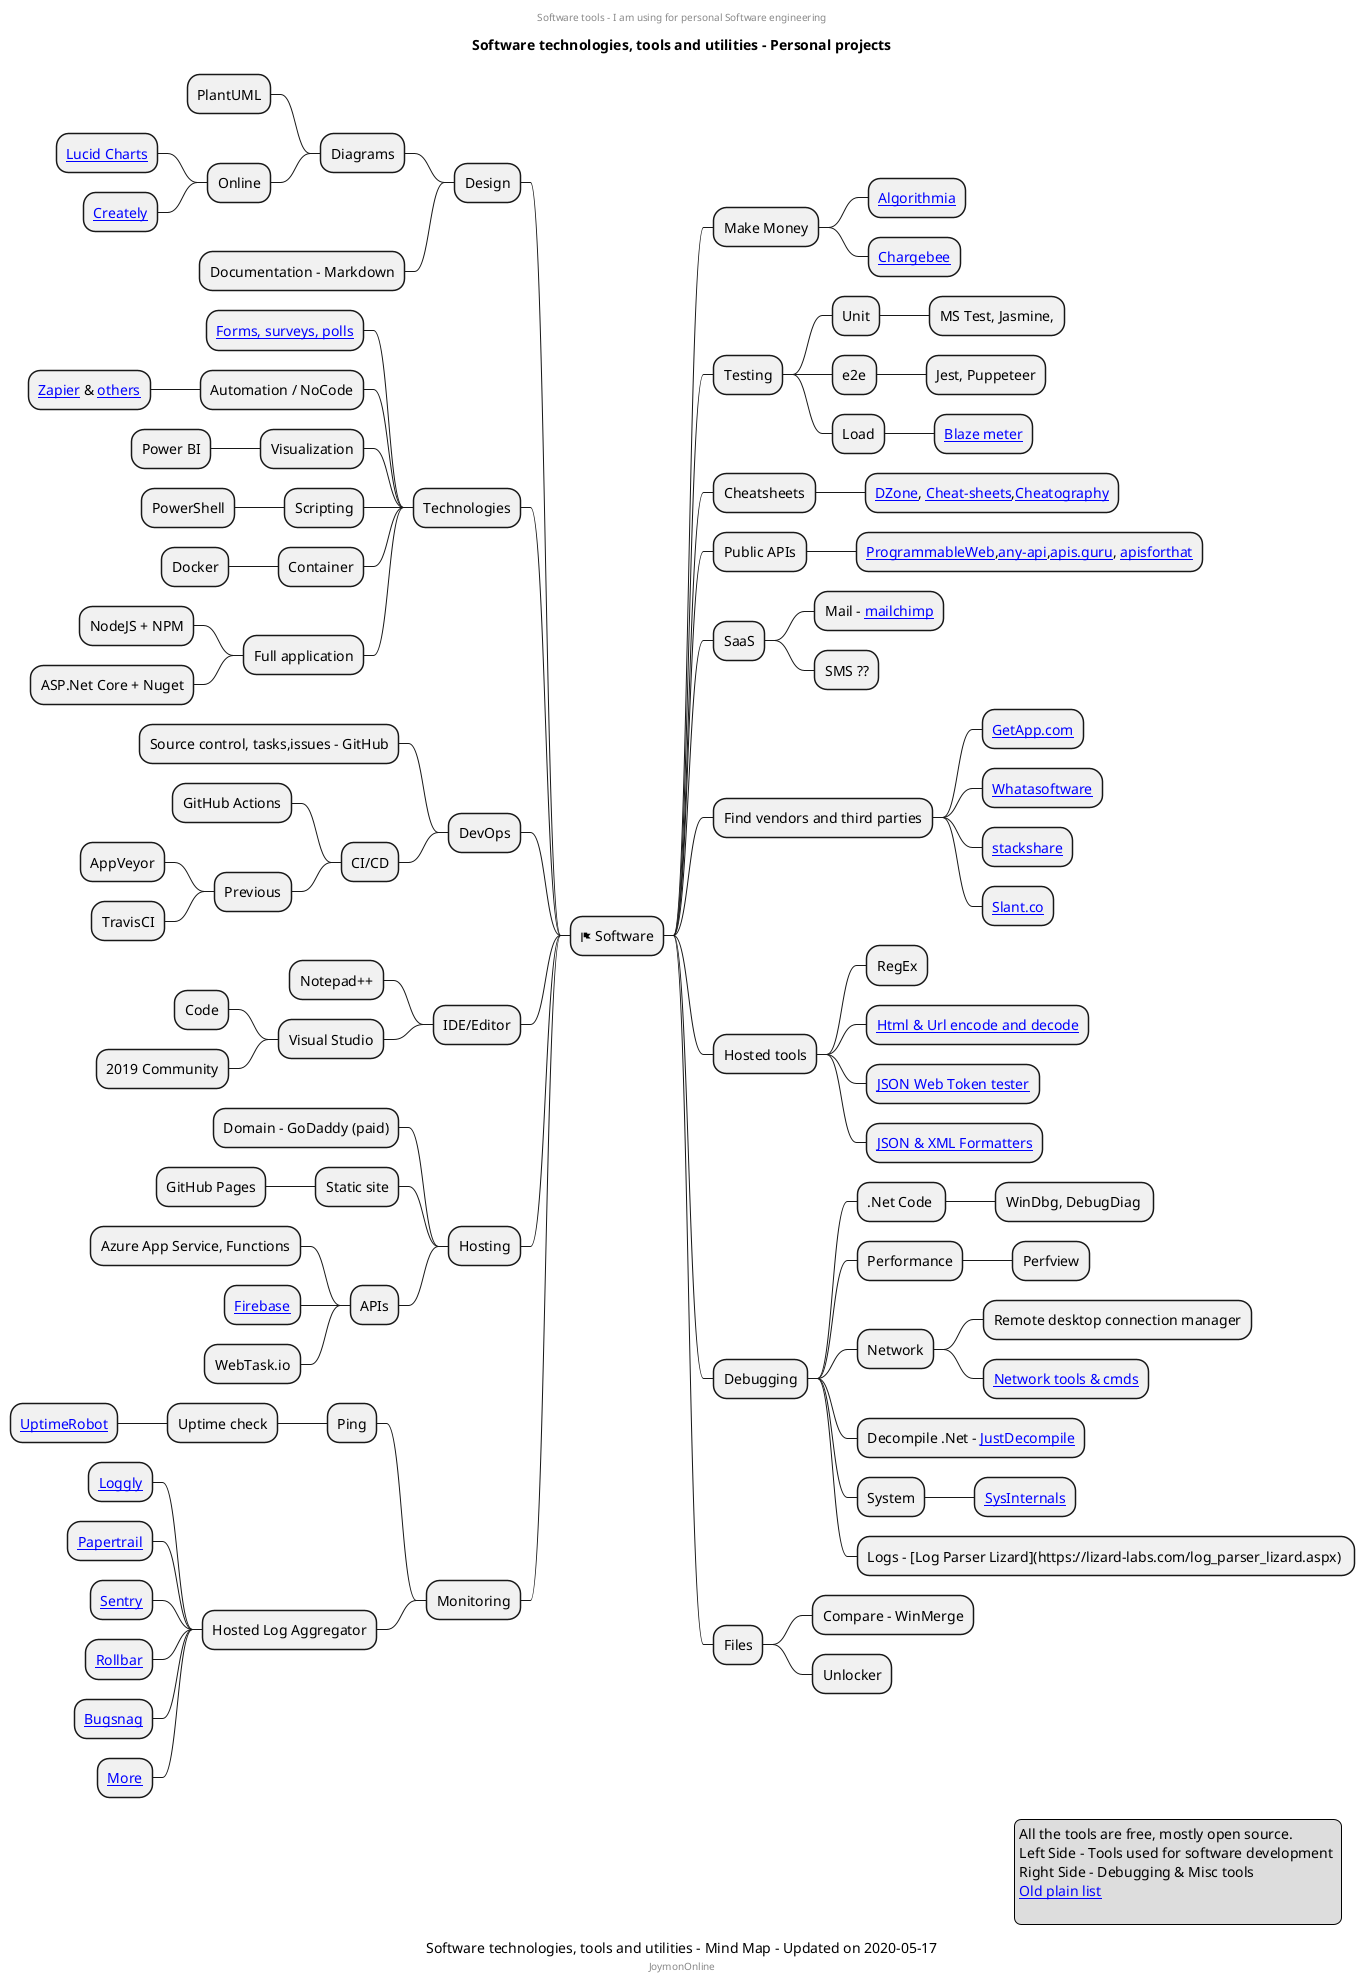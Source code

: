 @startmindmap
center header
Software tools - I am using for personal Software engineering
endheader
title Software technologies, tools and utilities - Personal projects
caption Software technologies, tools and utilities - Mind Map - Updated on 2020-05-17
center footer JoymonOnline
* <&flag> Software
** Make Money
*** [[Algorithmia.com Algorithmia]]
*** [[https://www.chargebee.com/pricing Chargebee]]
** Testing
*** Unit
**** MS Test, Jasmine,
*** e2e
**** Jest, Puppeteer
*** Load
**** [[http://blazemeter.com Blaze meter]]

** Cheatsheets
*** [[https://dzone.com/refcardz DZone]], [[http://www.cheat-sheets.org/ Cheat-sheets]],[[https://www.cheatography.com/ Cheatography]]
** Public APIs
*** [[https://www.programmableweb.com/ ProgrammableWeb]],[[https://any-api.com/ any-api]],[[https://apis.guru/browse-apis/ apis.guru]], [[http://www.apiforthat.com/ apisforthat]]
** SaaS
*** Mail - [[https://mailchimp.com/ mailchimp]]
*** SMS ??
** Find vendors and third parties
*** [[https://www.getapp.com/ GetApp.com]]
*** [[https://www.whatasoftware.com/ Whatasoftware]]
*** [[https://stackshare.io/ stackshare]]
*** [[https://www.slant.co/ Slant.co]]
** Hosted tools
*** RegEx
*** [[https://countwordsfree.com/text-encode Html & Url encode and decode]]
*** [[https://jwt.io JSON Web Token tester]]
*** [[https://countwordsfree.com/jsonviewer JSON & XML Formatters]]
** Debugging
*** .Net Code 
**** WinDbg, DebugDiag 
*** Performance
**** Perfview
*** Network
**** Remote desktop connection manager
**** [[http://www.plantuml.com/plantuml/proxy?fmt=svg&cache=no&src=https://raw.githubusercontent.com/mind*maps/software/master/debugging/windows*network*debugging.puml Network tools & cmds]]
*** Decompile .Net - [[https://www.telerik.com/products/decompiler.aspx JustDecompile]]
*** System
**** [[https://docs.microsoft.com/en-us/sysinternals/ SysInternals]]
*** Logs - [Log Parser Lizard](https://lizard-labs.com/log_parser_lizard.aspx) 

** Files
*** Compare - WinMerge
*** Unlocker

left side

** Design
*** Diagrams
**** PlantUML
**** Online
***** [[https://lucid.app Lucid Charts]]
***** [[https://creately.com Creately]]
*** Documentation - Markdown
** Technologies
*** [[https://forms.microsoft.com/ Forms, surveys, polls]]
*** Automation / NoCode
**** [[https://zapier.com/home Zapier]] & [[https://gist.github.com/joymon/89aeb18bef588895426b46a54e2ba970 others]]
*** Visualization
**** Power BI
*** Scripting
**** PowerShell
*** Container
**** Docker
*** Full application
**** NodeJS + NPM
**** ASP.Net Core + Nuget

** DevOps
*** Source control, tasks,issues - GitHub
*** CI/CD
**** GitHub Actions
**** Previous
***** AppVeyor
***** TravisCI
** IDE/Editor
*** Notepad++
*** Visual Studio
**** Code
**** 2019 Community

** Hosting
*** Domain - GoDaddy (paid)
*** Static site
**** GitHub Pages
*** APIs
**** Azure App Service, Functions
**** [[https://firebase.google.com/pricing Firebase]]
**** WebTask.io
** Monitoring
*** Ping
**** Uptime check
***** [[https://uptimerobot.com/pricing UptimeRobot]]

*** Hosted Log Aggregator
**** [[https://www.loggly.com/plans-and-pricing/ Loggly]]
**** [[https://www.papertrail.com/plans/ Papertrail]]
**** [[https://sentry.io/pricing/ Sentry]]
**** [[https://rollbar.com/pricing/ Rollbar]]
**** [[https://www.bugsnag.com/pricing Bugsnag]]
**** [[https://github.com/cheeaun/javascript-error-logging More]]
legend right
All the tools are free, mostly open source.
Left Side - Tools used for software development 
Right Side - Debugging & Misc tools
[[https://joymonscode.blogspot.com/2017/05/toolbox-for-open-source-developers.html Old plain list]]
  
endlegend
@endmindmap
